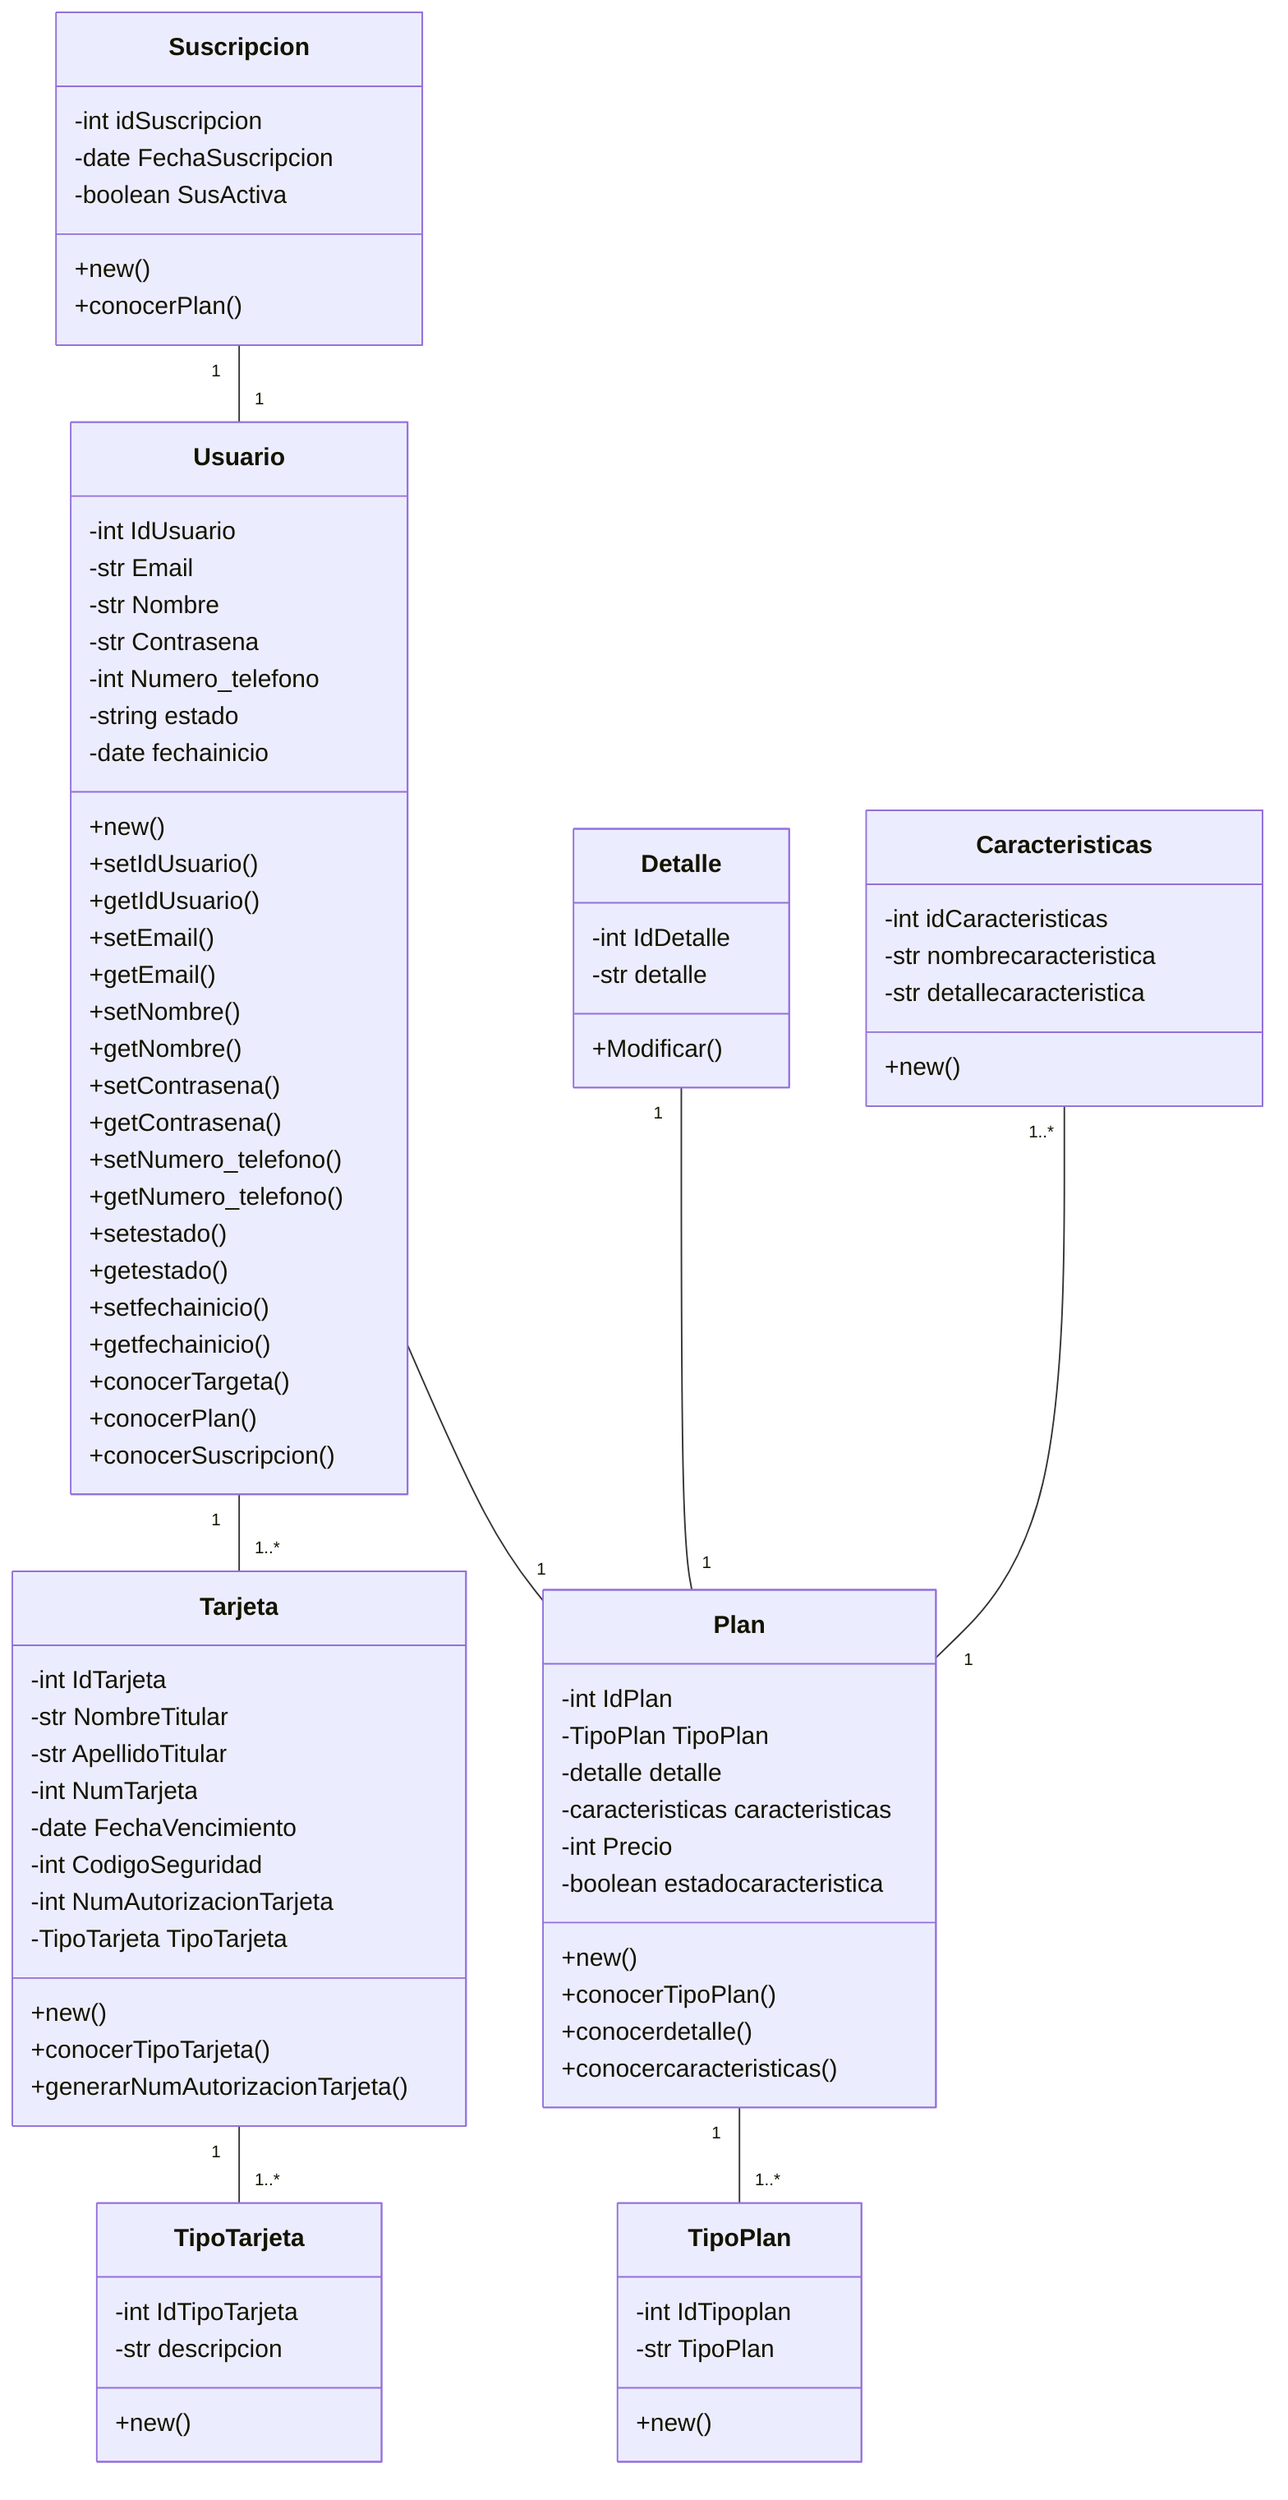 classDiagram

    class Usuario{
        -int IdUsuario
        -str Email
        -str Nombre
        -str Contrasena
        -int Numero_telefono
        -string estado
        -date fechainicio
        
        +new()
        +setIdUsuario()
        +getIdUsuario()
        +setEmail()
        +getEmail()
        +setNombre()
        +getNombre()
        +setContrasena()
        +getContrasena()
        +setNumero_telefono()
        +getNumero_telefono()
        +setestado()
        +getestado()
        +setfechainicio()
        +getfechainicio()
        +conocerTargeta()
        +conocerPlan()
        +conocerSuscripcion()
    }

    class Plan{
        -int IdPlan
        -TipoPlan TipoPlan
        -detalle detalle
        -caracteristicas caracteristicas
        -int Precio
        -boolean estadocaracteristica

        +new()
        +conocerTipoPlan()
        +conocerdetalle()
        +conocercaracteristicas()
    }

    class TipoPlan{
        -int IdTipoplan
        -str TipoPlan

        +new()
    }

    class Detalle{
        -int IdDetalle
        -str detalle

        +Modificar()
        }

    class Caracteristicas{
        -int idCaracteristicas
        -str nombrecaracteristica
        -str detallecaracteristica

        +new()
    }

    class Tarjeta{
        -int IdTarjeta
        -str NombreTitular
        -str ApellidoTitular
        -int NumTarjeta
        -date FechaVencimiento
        -int CodigoSeguridad
        -int NumAutorizacionTarjeta
        -TipoTarjeta TipoTarjeta

        +new()
        +conocerTipoTarjeta()
        +generarNumAutorizacionTarjeta()
    }

    class TipoTarjeta{
        -int IdTipoTarjeta
        -str descripcion

        +new()
    }

    class Suscripcion{
        -int idSuscripcion
        -date FechaSuscripcion
        -boolean SusActiva

        +new()
        +conocerPlan()
    }

Usuario "1" -- "1" Plan
Detalle "1" -- "1" Plan
Caracteristicas "1..*" -- "1" Plan
Usuario "1" -- "1..*" Tarjeta
Suscripcion "1" -- "1"Usuario
Tarjeta "1" -- "1..*"TipoTarjeta
Plan "1" -- "1..*"TipoPlan